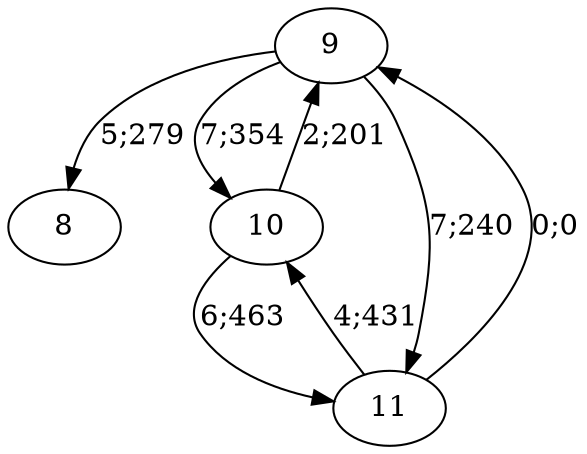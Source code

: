 digraph graph8703 {




















9 -> 8 [color=black,label="5;279"]
9 -> 10 [color=black,label="7;354"]
9 -> 11 [color=black,label="7;240"]


10 -> 9 [color=black,label="2;201"]
10 -> 11 [color=black,label="6;463"]


11 -> 9 [color=black,label="0;0"]
11 -> 10 [color=black,label="4;431"]

}